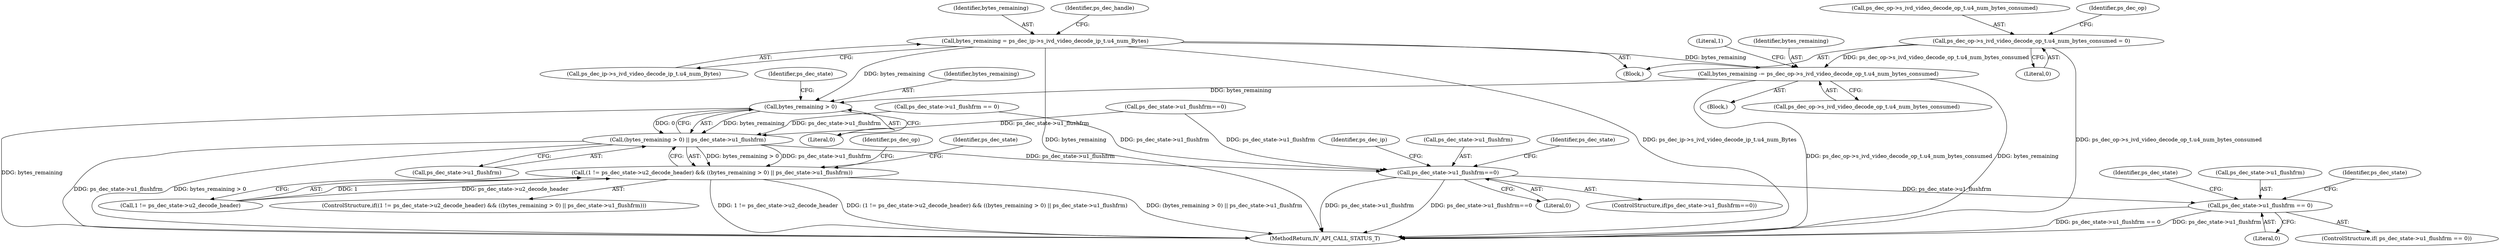 digraph "0_Android_a86eb798d077b9b25c8f8c77e3c02c2f287c1ce7@API" {
"1000335" [label="(Call,bytes_remaining -= ps_dec_op->s_ivd_video_decode_op_t.u4_num_bytes_consumed)"];
"1000249" [label="(Call,ps_dec_op->s_ivd_video_decode_op_t.u4_num_bytes_consumed = 0)"];
"1000146" [label="(Call,bytes_remaining = ps_dec_ip->s_ivd_video_decode_ip_t.u4_num_Bytes)"];
"1000350" [label="(Call,bytes_remaining > 0)"];
"1000349" [label="(Call,(bytes_remaining > 0) || ps_dec_state->u1_flushfrm)"];
"1000343" [label="(Call,(1 != ps_dec_state->u2_decode_header) && ((bytes_remaining > 0) || ps_dec_state->u1_flushfrm))"];
"1001099" [label="(Call,ps_dec_state->u1_flushfrm==0)"];
"1001408" [label="(Call,ps_dec_state->u1_flushfrm == 0)"];
"1000351" [label="(Identifier,bytes_remaining)"];
"1001098" [label="(ControlStructure,if(ps_dec_state->u1_flushfrm==0))"];
"1000250" [label="(Call,ps_dec_op->s_ivd_video_decode_op_t.u4_num_bytes_consumed)"];
"1000147" [label="(Identifier,bytes_remaining)"];
"1000146" [label="(Call,bytes_remaining = ps_dec_ip->s_ivd_video_decode_ip_t.u4_num_Bytes)"];
"1001100" [label="(Call,ps_dec_state->u1_flushfrm)"];
"1001689" [label="(MethodReturn,IV_API_CALL_STATUS_T)"];
"1001532" [label="(Identifier,ps_dec_state)"];
"1001407" [label="(ControlStructure,if( ps_dec_state->u1_flushfrm == 0))"];
"1000349" [label="(Call,(bytes_remaining > 0) || ps_dec_state->u1_flushfrm)"];
"1000330" [label="(Block,)"];
"1000353" [label="(Call,ps_dec_state->u1_flushfrm)"];
"1000342" [label="(ControlStructure,if((1 != ps_dec_state->u2_decode_header) && ((bytes_remaining > 0) || ps_dec_state->u1_flushfrm)))"];
"1001408" [label="(Call,ps_dec_state->u1_flushfrm == 0)"];
"1001409" [label="(Call,ps_dec_state->u1_flushfrm)"];
"1001412" [label="(Literal,0)"];
"1000272" [label="(Call,ps_dec_state->u1_flushfrm==0)"];
"1001416" [label="(Identifier,ps_dec_state)"];
"1000255" [label="(Literal,0)"];
"1000335" [label="(Call,bytes_remaining -= ps_dec_op->s_ivd_video_decode_op_t.u4_num_bytes_consumed)"];
"1000343" [label="(Call,(1 != ps_dec_state->u2_decode_header) && ((bytes_remaining > 0) || ps_dec_state->u1_flushfrm))"];
"1000336" [label="(Identifier,bytes_remaining)"];
"1000249" [label="(Call,ps_dec_op->s_ivd_video_decode_op_t.u4_num_bytes_consumed = 0)"];
"1001663" [label="(Identifier,ps_dec_op)"];
"1000350" [label="(Call,bytes_remaining > 0)"];
"1000337" [label="(Call,ps_dec_op->s_ivd_video_decode_op_t.u4_num_bytes_consumed)"];
"1000359" [label="(Identifier,ps_dec_state)"];
"1000148" [label="(Call,ps_dec_ip->s_ivd_video_decode_ip_t.u4_num_Bytes)"];
"1000345" [label="(Literal,1)"];
"1000352" [label="(Literal,0)"];
"1000354" [label="(Identifier,ps_dec_state)"];
"1001536" [label="(Identifier,ps_dec_state)"];
"1000259" [label="(Identifier,ps_dec_op)"];
"1001108" [label="(Identifier,ps_dec_ip)"];
"1000344" [label="(Call,1 != ps_dec_state->u2_decode_header)"];
"1000154" [label="(Identifier,ps_dec_handle)"];
"1000108" [label="(Block,)"];
"1001103" [label="(Literal,0)"];
"1000325" [label="(Call,ps_dec_state->u1_flushfrm == 0)"];
"1001099" [label="(Call,ps_dec_state->u1_flushfrm==0)"];
"1000335" -> "1000330"  [label="AST: "];
"1000335" -> "1000337"  [label="CFG: "];
"1000336" -> "1000335"  [label="AST: "];
"1000337" -> "1000335"  [label="AST: "];
"1000345" -> "1000335"  [label="CFG: "];
"1000335" -> "1001689"  [label="DDG: bytes_remaining"];
"1000335" -> "1001689"  [label="DDG: ps_dec_op->s_ivd_video_decode_op_t.u4_num_bytes_consumed"];
"1000249" -> "1000335"  [label="DDG: ps_dec_op->s_ivd_video_decode_op_t.u4_num_bytes_consumed"];
"1000146" -> "1000335"  [label="DDG: bytes_remaining"];
"1000335" -> "1000350"  [label="DDG: bytes_remaining"];
"1000249" -> "1000108"  [label="AST: "];
"1000249" -> "1000255"  [label="CFG: "];
"1000250" -> "1000249"  [label="AST: "];
"1000255" -> "1000249"  [label="AST: "];
"1000259" -> "1000249"  [label="CFG: "];
"1000249" -> "1001689"  [label="DDG: ps_dec_op->s_ivd_video_decode_op_t.u4_num_bytes_consumed"];
"1000146" -> "1000108"  [label="AST: "];
"1000146" -> "1000148"  [label="CFG: "];
"1000147" -> "1000146"  [label="AST: "];
"1000148" -> "1000146"  [label="AST: "];
"1000154" -> "1000146"  [label="CFG: "];
"1000146" -> "1001689"  [label="DDG: ps_dec_ip->s_ivd_video_decode_ip_t.u4_num_Bytes"];
"1000146" -> "1001689"  [label="DDG: bytes_remaining"];
"1000146" -> "1000350"  [label="DDG: bytes_remaining"];
"1000350" -> "1000349"  [label="AST: "];
"1000350" -> "1000352"  [label="CFG: "];
"1000351" -> "1000350"  [label="AST: "];
"1000352" -> "1000350"  [label="AST: "];
"1000354" -> "1000350"  [label="CFG: "];
"1000349" -> "1000350"  [label="CFG: "];
"1000350" -> "1001689"  [label="DDG: bytes_remaining"];
"1000350" -> "1000349"  [label="DDG: bytes_remaining"];
"1000350" -> "1000349"  [label="DDG: 0"];
"1000349" -> "1000343"  [label="AST: "];
"1000349" -> "1000353"  [label="CFG: "];
"1000353" -> "1000349"  [label="AST: "];
"1000343" -> "1000349"  [label="CFG: "];
"1000349" -> "1001689"  [label="DDG: ps_dec_state->u1_flushfrm"];
"1000349" -> "1001689"  [label="DDG: bytes_remaining > 0"];
"1000349" -> "1000343"  [label="DDG: bytes_remaining > 0"];
"1000349" -> "1000343"  [label="DDG: ps_dec_state->u1_flushfrm"];
"1000325" -> "1000349"  [label="DDG: ps_dec_state->u1_flushfrm"];
"1000272" -> "1000349"  [label="DDG: ps_dec_state->u1_flushfrm"];
"1000349" -> "1001099"  [label="DDG: ps_dec_state->u1_flushfrm"];
"1000343" -> "1000342"  [label="AST: "];
"1000343" -> "1000344"  [label="CFG: "];
"1000344" -> "1000343"  [label="AST: "];
"1000359" -> "1000343"  [label="CFG: "];
"1001663" -> "1000343"  [label="CFG: "];
"1000343" -> "1001689"  [label="DDG: (bytes_remaining > 0) || ps_dec_state->u1_flushfrm"];
"1000343" -> "1001689"  [label="DDG: 1 != ps_dec_state->u2_decode_header"];
"1000343" -> "1001689"  [label="DDG: (1 != ps_dec_state->u2_decode_header) && ((bytes_remaining > 0) || ps_dec_state->u1_flushfrm)"];
"1000344" -> "1000343"  [label="DDG: 1"];
"1000344" -> "1000343"  [label="DDG: ps_dec_state->u2_decode_header"];
"1001099" -> "1001098"  [label="AST: "];
"1001099" -> "1001103"  [label="CFG: "];
"1001100" -> "1001099"  [label="AST: "];
"1001103" -> "1001099"  [label="AST: "];
"1001108" -> "1001099"  [label="CFG: "];
"1001536" -> "1001099"  [label="CFG: "];
"1001099" -> "1001689"  [label="DDG: ps_dec_state->u1_flushfrm==0"];
"1001099" -> "1001689"  [label="DDG: ps_dec_state->u1_flushfrm"];
"1000325" -> "1001099"  [label="DDG: ps_dec_state->u1_flushfrm"];
"1000272" -> "1001099"  [label="DDG: ps_dec_state->u1_flushfrm"];
"1001099" -> "1001408"  [label="DDG: ps_dec_state->u1_flushfrm"];
"1001408" -> "1001407"  [label="AST: "];
"1001408" -> "1001412"  [label="CFG: "];
"1001409" -> "1001408"  [label="AST: "];
"1001412" -> "1001408"  [label="AST: "];
"1001416" -> "1001408"  [label="CFG: "];
"1001532" -> "1001408"  [label="CFG: "];
"1001408" -> "1001689"  [label="DDG: ps_dec_state->u1_flushfrm == 0"];
"1001408" -> "1001689"  [label="DDG: ps_dec_state->u1_flushfrm"];
}
